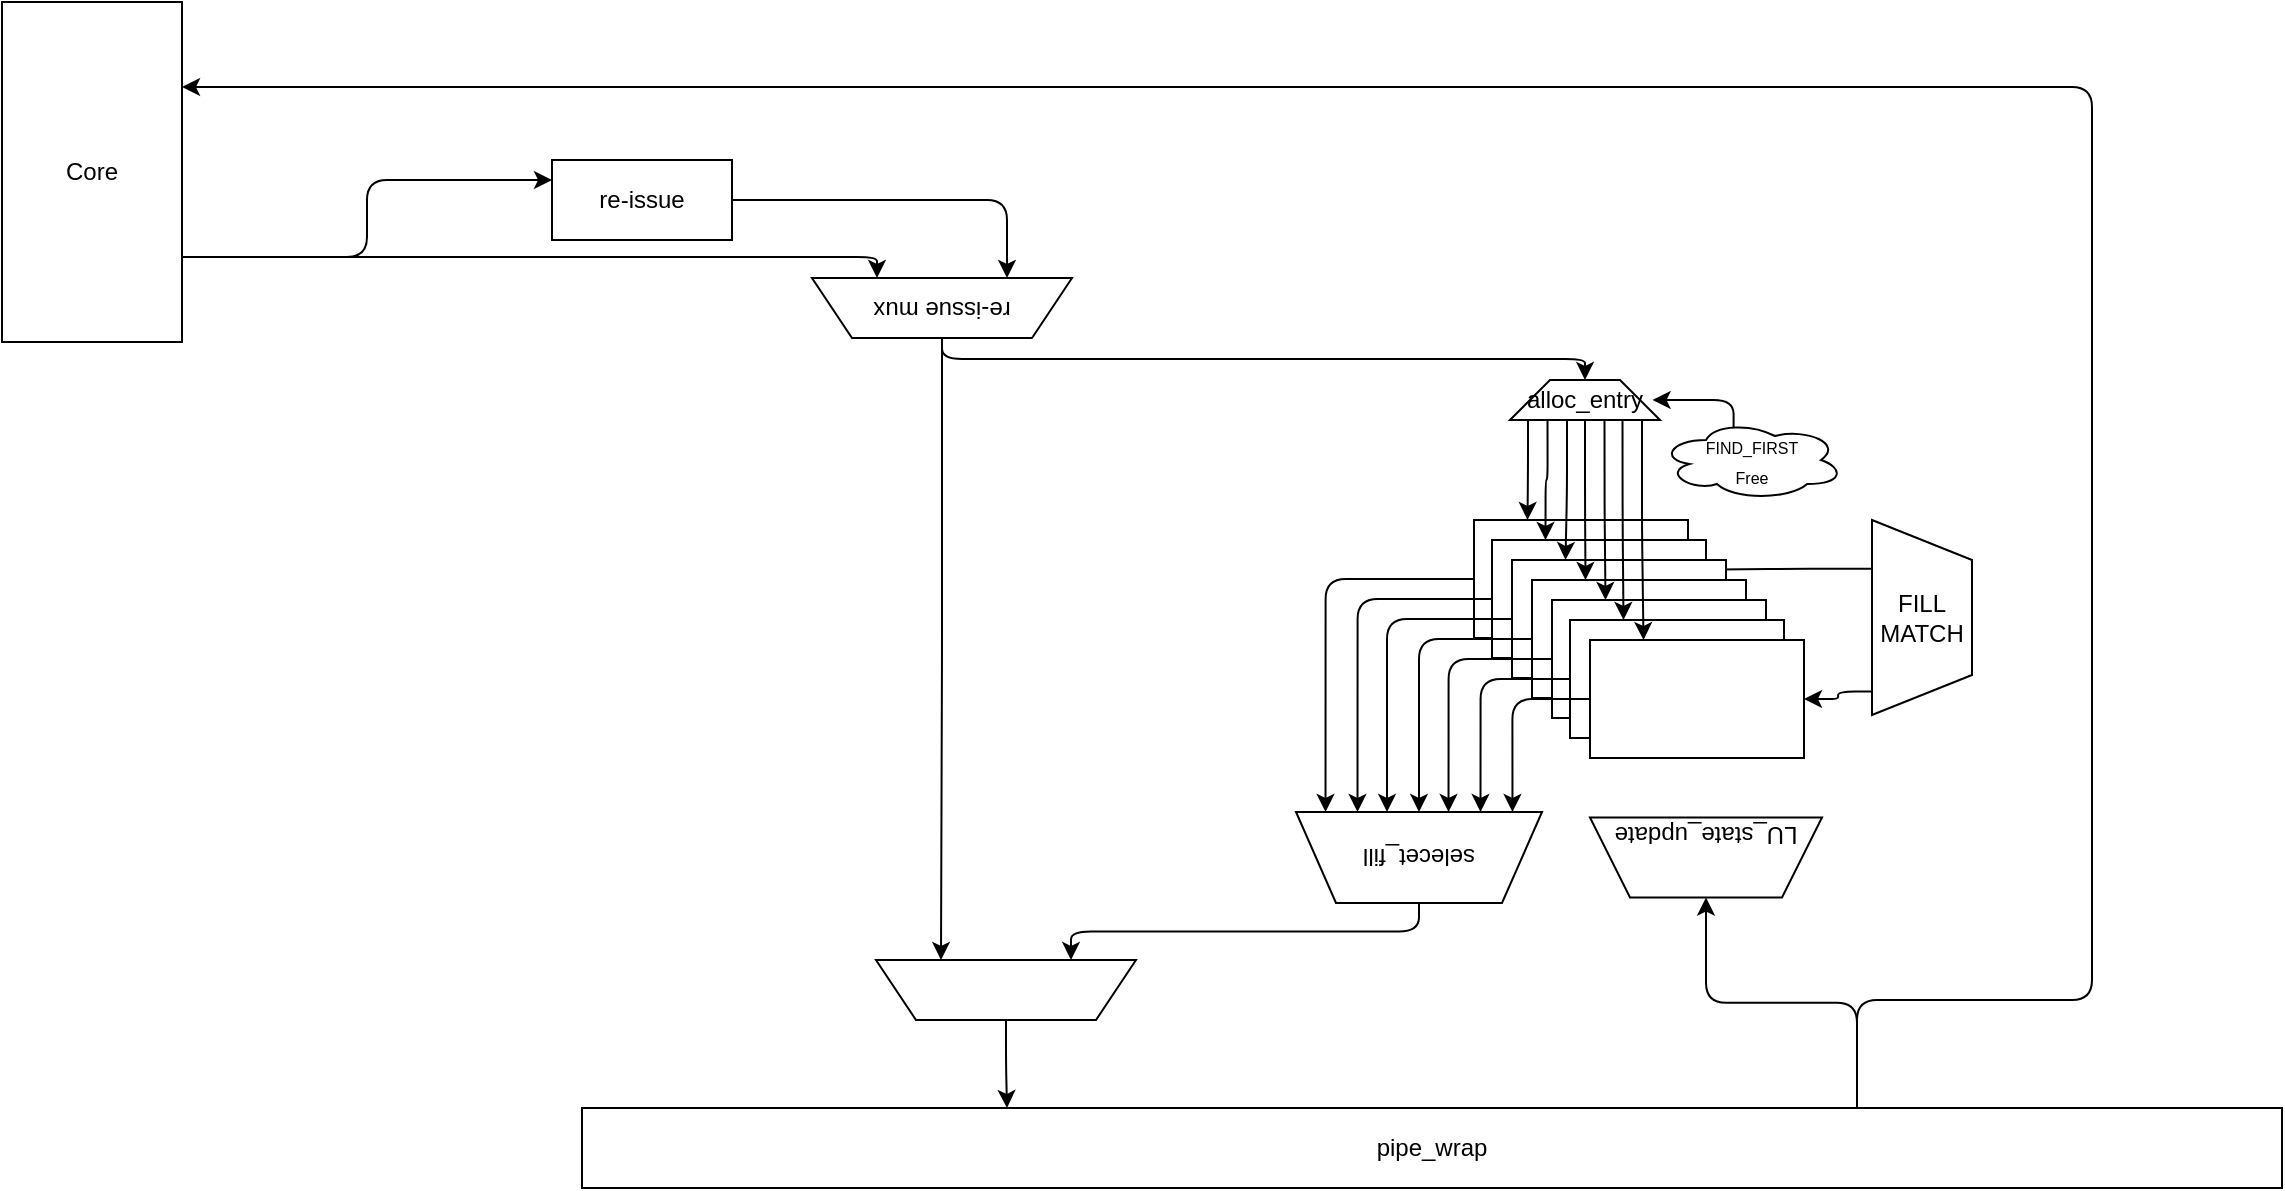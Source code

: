 <mxfile>
    <diagram id="Kbkckm6aRAk5_doEy37T" name="tq">
        <mxGraphModel dx="1820" dy="376" grid="1" gridSize="10" guides="1" tooltips="1" connect="1" arrows="1" fold="1" page="1" pageScale="1" pageWidth="850" pageHeight="1100" math="0" shadow="0">
            <root>
                <mxCell id="0"/>
                <mxCell id="1" parent="0"/>
                <mxCell id="xGoYDT_pu2_UHd9pQnfm-51" style="edgeStyle=orthogonalEdgeStyle;html=1;exitX=0;exitY=0.5;exitDx=0;exitDy=0;entryX=0.88;entryY=1;entryDx=0;entryDy=0;entryPerimeter=0;" parent="1" source="xGoYDT_pu2_UHd9pQnfm-1" target="xGoYDT_pu2_UHd9pQnfm-49" edge="1">
                    <mxGeometry relative="1" as="geometry"/>
                </mxCell>
                <mxCell id="xGoYDT_pu2_UHd9pQnfm-1" value="" style="rounded=0;whiteSpace=wrap;html=1;" parent="1" vertex="1">
                    <mxGeometry x="221" y="300" width="107" height="59" as="geometry"/>
                </mxCell>
                <mxCell id="xGoYDT_pu2_UHd9pQnfm-20" style="edgeStyle=orthogonalEdgeStyle;html=1;exitX=1;exitY=0.5;exitDx=0;exitDy=0;entryX=0.25;entryY=1;entryDx=0;entryDy=0;" parent="1" source="xGoYDT_pu2_UHd9pQnfm-7" target="xGoYDT_pu2_UHd9pQnfm-8" edge="1">
                    <mxGeometry relative="1" as="geometry"/>
                </mxCell>
                <mxCell id="xGoYDT_pu2_UHd9pQnfm-7" value="re-issue" style="rounded=0;whiteSpace=wrap;html=1;" parent="1" vertex="1">
                    <mxGeometry x="-240" y="120" width="90" height="40" as="geometry"/>
                </mxCell>
                <mxCell id="xGoYDT_pu2_UHd9pQnfm-12" style="edgeStyle=orthogonalEdgeStyle;html=1;exitX=0.5;exitY=0;exitDx=0;exitDy=0;entryX=0.5;entryY=0;entryDx=0;entryDy=0;entryPerimeter=0;" parent="1" source="xGoYDT_pu2_UHd9pQnfm-8" target="xGoYDT_pu2_UHd9pQnfm-25" edge="1">
                    <mxGeometry relative="1" as="geometry"/>
                </mxCell>
                <mxCell id="xGoYDT_pu2_UHd9pQnfm-48" style="edgeStyle=orthogonalEdgeStyle;html=1;exitX=0.5;exitY=0;exitDx=0;exitDy=0;entryX=0.75;entryY=1;entryDx=0;entryDy=0;" parent="1" source="xGoYDT_pu2_UHd9pQnfm-8" target="xGoYDT_pu2_UHd9pQnfm-47" edge="1">
                    <mxGeometry relative="1" as="geometry"/>
                </mxCell>
                <mxCell id="xGoYDT_pu2_UHd9pQnfm-8" value="re-issue mux" style="shape=trapezoid;perimeter=trapezoidPerimeter;whiteSpace=wrap;html=1;fixedSize=1;rotation=-180;direction=east;verticalAlign=top;horizontal=1;" parent="1" vertex="1">
                    <mxGeometry x="-110" y="179" width="130" height="30" as="geometry"/>
                </mxCell>
                <mxCell id="xGoYDT_pu2_UHd9pQnfm-42" style="edgeStyle=orthogonalEdgeStyle;html=1;exitX=0.75;exitY=0;exitDx=0;exitDy=0;entryX=0.5;entryY=0;entryDx=0;entryDy=0;entryPerimeter=0;" parent="1" source="xGoYDT_pu2_UHd9pQnfm-14" target="xGoYDT_pu2_UHd9pQnfm-41" edge="1">
                    <mxGeometry relative="1" as="geometry">
                        <mxPoint x="380.5" y="674" as="sourcePoint"/>
                    </mxGeometry>
                </mxCell>
                <mxCell id="xGoYDT_pu2_UHd9pQnfm-43" style="edgeStyle=orthogonalEdgeStyle;html=1;exitX=0.75;exitY=0;exitDx=0;exitDy=0;entryX=1;entryY=0.25;entryDx=0;entryDy=0;" parent="1" source="xGoYDT_pu2_UHd9pQnfm-14" target="xGoYDT_pu2_UHd9pQnfm-16" edge="1">
                    <mxGeometry relative="1" as="geometry">
                        <mxPoint x="-370" y="40" as="targetPoint"/>
                        <Array as="points">
                            <mxPoint x="413" y="540"/>
                            <mxPoint x="530" y="540"/>
                            <mxPoint x="530" y="84"/>
                        </Array>
                    </mxGeometry>
                </mxCell>
                <mxCell id="xGoYDT_pu2_UHd9pQnfm-14" value="pipe_wrap" style="rounded=0;whiteSpace=wrap;html=1;" parent="1" vertex="1">
                    <mxGeometry x="-225" y="594" width="850" height="40" as="geometry"/>
                </mxCell>
                <mxCell id="xGoYDT_pu2_UHd9pQnfm-18" style="edgeStyle=orthogonalEdgeStyle;html=1;entryX=0;entryY=0.25;entryDx=0;entryDy=0;exitX=1;exitY=0.75;exitDx=0;exitDy=0;" parent="1" source="xGoYDT_pu2_UHd9pQnfm-16" target="xGoYDT_pu2_UHd9pQnfm-7" edge="1">
                    <mxGeometry relative="1" as="geometry">
                        <mxPoint x="-332" y="260" as="sourcePoint"/>
                    </mxGeometry>
                </mxCell>
                <mxCell id="xGoYDT_pu2_UHd9pQnfm-45" style="edgeStyle=orthogonalEdgeStyle;html=1;exitX=1;exitY=0.75;exitDx=0;exitDy=0;entryX=0.75;entryY=1;entryDx=0;entryDy=0;" parent="1" source="xGoYDT_pu2_UHd9pQnfm-16" target="xGoYDT_pu2_UHd9pQnfm-8" edge="1">
                    <mxGeometry relative="1" as="geometry"/>
                </mxCell>
                <mxCell id="xGoYDT_pu2_UHd9pQnfm-16" value="Core" style="rounded=0;whiteSpace=wrap;html=1;" parent="1" vertex="1">
                    <mxGeometry x="-515" y="41" width="90" height="170" as="geometry"/>
                </mxCell>
                <mxCell id="xGoYDT_pu2_UHd9pQnfm-66" style="edgeStyle=orthogonalEdgeStyle;html=1;exitX=0.12;exitY=1;exitDx=0;exitDy=0;exitPerimeter=0;entryX=0.25;entryY=0;entryDx=0;entryDy=0;" parent="1" source="xGoYDT_pu2_UHd9pQnfm-25" target="xGoYDT_pu2_UHd9pQnfm-1" edge="1">
                    <mxGeometry relative="1" as="geometry"/>
                </mxCell>
                <mxCell id="xGoYDT_pu2_UHd9pQnfm-67" style="edgeStyle=orthogonalEdgeStyle;html=1;exitX=0.25;exitY=1;exitDx=0;exitDy=0;exitPerimeter=0;entryX=0.25;entryY=0;entryDx=0;entryDy=0;" parent="1" source="xGoYDT_pu2_UHd9pQnfm-25" target="xGoYDT_pu2_UHd9pQnfm-52" edge="1">
                    <mxGeometry relative="1" as="geometry"/>
                </mxCell>
                <mxCell id="xGoYDT_pu2_UHd9pQnfm-69" style="edgeStyle=orthogonalEdgeStyle;html=1;exitX=0.25;exitY=0;exitDx=0;exitDy=0;entryX=0.25;entryY=0;entryDx=0;entryDy=0;" parent="1" source="xGoYDT_pu2_UHd9pQnfm-54" target="xGoYDT_pu2_UHd9pQnfm-53" edge="1">
                    <mxGeometry relative="1" as="geometry"/>
                </mxCell>
                <mxCell id="xGoYDT_pu2_UHd9pQnfm-25" value="alloc_entry" style="shape=trapezoid;perimeter=trapezoidPerimeter;whiteSpace=wrap;html=1;fixedSize=1;points=[[0,1,0,0,0],[0.03,0.73,0,0,0],[0.05,0.5,0,0,0],[0.07,0.28,0,0,0],[0.09,0.08,0,0,0],[0.12,1,0,0,0],[0.25,0,0,0,0],[0.25,1,0,0,0],[0.38,1,0,0,0],[0.5,0,0,0,0],[0.5,1,0,0,0],[0.63,1,0,0,0],[0.75,0,0,0,0],[0.75,1,0,0,0],[0.88,1,0,0,0],[0.91,0.08,0,0,0],[0.93,0.28,0,0,0],[0.95,0.5,0,0,0],[0.97,0.73,0,0,0],[1,1,0,0,0]];rotation=0;" parent="1" vertex="1">
                    <mxGeometry x="239" y="230" width="75" height="20" as="geometry"/>
                </mxCell>
                <mxCell id="xGoYDT_pu2_UHd9pQnfm-41" value="LU_state_update" style="shape=trapezoid;perimeter=trapezoidPerimeter;whiteSpace=wrap;html=1;fixedSize=1;points=[[0,1,0,0,0],[0.03,0.73,0,0,0],[0.05,0.5,0,0,0],[0.07,0.28,0,0,0],[0.09,0.08,0,0,0],[0.12,1,0,0,0],[0.25,0,0,0,0],[0.25,1,0,0,0],[0.38,1,0,0,0],[0.5,0,0,0,0],[0.5,1,0,0,0],[0.63,1,0,0,0],[0.75,0,0,0,0],[0.75,1,0,0,0],[0.88,1,0,0,0],[0.91,0.08,0,0,0],[0.93,0.28,0,0,0],[0.95,0.5,0,0,0],[0.97,0.73,0,0,0],[1,1,0,0,0]];rotation=-180;horizontal=1;textDirection=ltr;verticalAlign=bottom;" parent="1" vertex="1">
                    <mxGeometry x="279" y="448.75" width="116" height="40" as="geometry"/>
                </mxCell>
                <mxCell id="xGoYDT_pu2_UHd9pQnfm-79" style="edgeStyle=orthogonalEdgeStyle;html=1;exitX=0.88;exitY=1;exitDx=0;exitDy=0;exitPerimeter=0;fontSize=8;" parent="1" source="xGoYDT_pu2_UHd9pQnfm-46" target="xGoYDT_pu2_UHd9pQnfm-57" edge="1">
                    <mxGeometry relative="1" as="geometry"/>
                </mxCell>
                <mxCell id="xGoYDT_pu2_UHd9pQnfm-80" style="edgeStyle=orthogonalEdgeStyle;html=1;exitX=0.25;exitY=1;exitDx=0;exitDy=0;exitPerimeter=0;entryX=1;entryY=0.25;entryDx=0;entryDy=0;fontSize=8;" parent="1" source="xGoYDT_pu2_UHd9pQnfm-46" target="xGoYDT_pu2_UHd9pQnfm-52" edge="1">
                    <mxGeometry relative="1" as="geometry"/>
                </mxCell>
                <mxCell id="xGoYDT_pu2_UHd9pQnfm-46" value="FILL&lt;br&gt;MATCH" style="shape=trapezoid;perimeter=trapezoidPerimeter;whiteSpace=wrap;html=1;fixedSize=1;points=[[0,1,0,0,0],[0.03,0.73,0,0,0],[0.05,0.5,0,0,0],[0.07,0.28,0,0,0],[0.09,0.08,0,0,0],[0.12,1,0,0,0],[0.25,0,0,0,0],[0.25,1,0,0,0],[0.38,1,0,0,0],[0.5,0,0,0,0],[0.5,1,0,0,0],[0.63,1,0,0,0],[0.75,0,0,0,0],[0.75,1,0,0,0],[0.88,1,0,0,0],[0.91,0.08,0,0,0],[0.93,0.28,0,0,0],[0.95,0.5,0,0,0],[0.97,0.73,0,0,0],[1,1,0,0,0]];rotation=90;horizontal=0;" parent="1" vertex="1">
                    <mxGeometry x="396.25" y="323.75" width="97.5" height="50" as="geometry"/>
                </mxCell>
                <mxCell id="xGoYDT_pu2_UHd9pQnfm-81" style="edgeStyle=orthogonalEdgeStyle;html=1;exitX=0.5;exitY=0;exitDx=0;exitDy=0;entryX=0.25;entryY=0;entryDx=0;entryDy=0;fontSize=8;" parent="1" source="xGoYDT_pu2_UHd9pQnfm-47" target="xGoYDT_pu2_UHd9pQnfm-14" edge="1">
                    <mxGeometry relative="1" as="geometry"/>
                </mxCell>
                <mxCell id="xGoYDT_pu2_UHd9pQnfm-47" value="" style="shape=trapezoid;perimeter=trapezoidPerimeter;whiteSpace=wrap;html=1;fixedSize=1;rotation=-180;direction=east;" parent="1" vertex="1">
                    <mxGeometry x="-78" y="520" width="130" height="30" as="geometry"/>
                </mxCell>
                <mxCell id="xGoYDT_pu2_UHd9pQnfm-50" style="edgeStyle=orthogonalEdgeStyle;html=1;exitX=0.5;exitY=0;exitDx=0;exitDy=0;exitPerimeter=0;entryX=0.25;entryY=1;entryDx=0;entryDy=0;" parent="1" source="xGoYDT_pu2_UHd9pQnfm-49" target="xGoYDT_pu2_UHd9pQnfm-47" edge="1">
                    <mxGeometry relative="1" as="geometry"/>
                </mxCell>
                <mxCell id="xGoYDT_pu2_UHd9pQnfm-49" value="selecet_fill" style="shape=trapezoid;perimeter=trapezoidPerimeter;whiteSpace=wrap;html=1;fixedSize=1;points=[[0,1,0,0,0],[0.03,0.73,0,0,0],[0.05,0.5,0,0,0],[0.07,0.28,0,0,0],[0.09,0.08,0,0,0],[0.12,1,0,0,0],[0.25,0,0,0,0],[0.25,1,0,0,0],[0.38,1,0,0,0],[0.5,0,0,0,0],[0.5,1,0,0,0],[0.63,1,0,0,0],[0.75,0,0,0,0],[0.75,1,0,0,0],[0.88,1,0,0,0],[0.91,0.08,0,0,0],[0.93,0.28,0,0,0],[0.95,0.5,0,0,0],[0.97,0.73,0,0,0],[1,1,0,0,0]];rotation=-180;" parent="1" vertex="1">
                    <mxGeometry x="132" y="446" width="123" height="45.5" as="geometry"/>
                </mxCell>
                <mxCell id="xGoYDT_pu2_UHd9pQnfm-59" style="edgeStyle=orthogonalEdgeStyle;html=1;exitX=0;exitY=0.5;exitDx=0;exitDy=0;entryX=0.75;entryY=1;entryDx=0;entryDy=0;entryPerimeter=0;" parent="1" source="xGoYDT_pu2_UHd9pQnfm-52" target="xGoYDT_pu2_UHd9pQnfm-49" edge="1">
                    <mxGeometry relative="1" as="geometry"/>
                </mxCell>
                <mxCell id="xGoYDT_pu2_UHd9pQnfm-52" value="" style="rounded=0;whiteSpace=wrap;html=1;" parent="1" vertex="1">
                    <mxGeometry x="230" y="310" width="107" height="59" as="geometry"/>
                </mxCell>
                <mxCell id="xGoYDT_pu2_UHd9pQnfm-60" style="edgeStyle=orthogonalEdgeStyle;html=1;exitX=0;exitY=0.5;exitDx=0;exitDy=0;entryX=0.63;entryY=1;entryDx=0;entryDy=0;entryPerimeter=0;" parent="1" source="xGoYDT_pu2_UHd9pQnfm-53" target="xGoYDT_pu2_UHd9pQnfm-49" edge="1">
                    <mxGeometry relative="1" as="geometry"/>
                </mxCell>
                <mxCell id="xGoYDT_pu2_UHd9pQnfm-53" value="" style="rounded=0;whiteSpace=wrap;html=1;" parent="1" vertex="1">
                    <mxGeometry x="240" y="320" width="107" height="59" as="geometry"/>
                </mxCell>
                <mxCell id="xGoYDT_pu2_UHd9pQnfm-61" style="edgeStyle=orthogonalEdgeStyle;html=1;exitX=0;exitY=0.5;exitDx=0;exitDy=0;entryX=0.5;entryY=1;entryDx=0;entryDy=0;entryPerimeter=0;" parent="1" source="xGoYDT_pu2_UHd9pQnfm-54" target="xGoYDT_pu2_UHd9pQnfm-49" edge="1">
                    <mxGeometry relative="1" as="geometry"/>
                </mxCell>
                <mxCell id="xGoYDT_pu2_UHd9pQnfm-54" value="" style="rounded=0;whiteSpace=wrap;html=1;" parent="1" vertex="1">
                    <mxGeometry x="250" y="330" width="107" height="59" as="geometry"/>
                </mxCell>
                <mxCell id="xGoYDT_pu2_UHd9pQnfm-62" style="edgeStyle=orthogonalEdgeStyle;html=1;exitX=0;exitY=0.5;exitDx=0;exitDy=0;entryX=0.38;entryY=1;entryDx=0;entryDy=0;entryPerimeter=0;" parent="1" source="xGoYDT_pu2_UHd9pQnfm-55" target="xGoYDT_pu2_UHd9pQnfm-49" edge="1">
                    <mxGeometry relative="1" as="geometry"/>
                </mxCell>
                <mxCell id="xGoYDT_pu2_UHd9pQnfm-55" value="" style="rounded=0;whiteSpace=wrap;html=1;" parent="1" vertex="1">
                    <mxGeometry x="260" y="340" width="107" height="59" as="geometry"/>
                </mxCell>
                <mxCell id="xGoYDT_pu2_UHd9pQnfm-63" style="edgeStyle=orthogonalEdgeStyle;html=1;exitX=0;exitY=0.5;exitDx=0;exitDy=0;entryX=0.25;entryY=1;entryDx=0;entryDy=0;entryPerimeter=0;" parent="1" source="xGoYDT_pu2_UHd9pQnfm-56" target="xGoYDT_pu2_UHd9pQnfm-49" edge="1">
                    <mxGeometry relative="1" as="geometry"/>
                </mxCell>
                <mxCell id="xGoYDT_pu2_UHd9pQnfm-56" value="" style="rounded=0;whiteSpace=wrap;html=1;" parent="1" vertex="1">
                    <mxGeometry x="269" y="350" width="107" height="59" as="geometry"/>
                </mxCell>
                <mxCell id="xGoYDT_pu2_UHd9pQnfm-64" style="edgeStyle=orthogonalEdgeStyle;html=1;exitX=0;exitY=0.5;exitDx=0;exitDy=0;entryX=0.12;entryY=1;entryDx=0;entryDy=0;entryPerimeter=0;" parent="1" source="xGoYDT_pu2_UHd9pQnfm-57" target="xGoYDT_pu2_UHd9pQnfm-49" edge="1">
                    <mxGeometry relative="1" as="geometry"/>
                </mxCell>
                <mxCell id="xGoYDT_pu2_UHd9pQnfm-57" value="" style="rounded=0;whiteSpace=wrap;html=1;" parent="1" vertex="1">
                    <mxGeometry x="279" y="360" width="107" height="59" as="geometry"/>
                </mxCell>
                <mxCell id="xGoYDT_pu2_UHd9pQnfm-68" style="edgeStyle=orthogonalEdgeStyle;html=1;exitX=0.38;exitY=1;exitDx=0;exitDy=0;exitPerimeter=0;entryX=0.25;entryY=0;entryDx=0;entryDy=0;" parent="1" source="xGoYDT_pu2_UHd9pQnfm-25" target="xGoYDT_pu2_UHd9pQnfm-53" edge="1">
                    <mxGeometry relative="1" as="geometry"/>
                </mxCell>
                <mxCell id="xGoYDT_pu2_UHd9pQnfm-70" style="edgeStyle=orthogonalEdgeStyle;html=1;exitX=0.5;exitY=1;exitDx=0;exitDy=0;exitPerimeter=0;entryX=0.25;entryY=0;entryDx=0;entryDy=0;" parent="1" source="xGoYDT_pu2_UHd9pQnfm-25" target="xGoYDT_pu2_UHd9pQnfm-54" edge="1">
                    <mxGeometry relative="1" as="geometry">
                        <mxPoint x="320" y="280" as="targetPoint"/>
                    </mxGeometry>
                </mxCell>
                <mxCell id="xGoYDT_pu2_UHd9pQnfm-71" style="edgeStyle=orthogonalEdgeStyle;html=1;exitX=0.63;exitY=1;exitDx=0;exitDy=0;exitPerimeter=0;entryX=0.25;entryY=0;entryDx=0;entryDy=0;" parent="1" source="xGoYDT_pu2_UHd9pQnfm-25" target="xGoYDT_pu2_UHd9pQnfm-55" edge="1">
                    <mxGeometry relative="1" as="geometry"/>
                </mxCell>
                <mxCell id="xGoYDT_pu2_UHd9pQnfm-72" style="edgeStyle=orthogonalEdgeStyle;html=1;exitX=0.75;exitY=1;exitDx=0;exitDy=0;exitPerimeter=0;entryX=0.25;entryY=0;entryDx=0;entryDy=0;" parent="1" source="xGoYDT_pu2_UHd9pQnfm-25" target="xGoYDT_pu2_UHd9pQnfm-56" edge="1">
                    <mxGeometry relative="1" as="geometry"/>
                </mxCell>
                <mxCell id="xGoYDT_pu2_UHd9pQnfm-73" style="edgeStyle=orthogonalEdgeStyle;html=1;exitX=0.88;exitY=1;exitDx=0;exitDy=0;exitPerimeter=0;entryX=0.25;entryY=0;entryDx=0;entryDy=0;" parent="1" source="xGoYDT_pu2_UHd9pQnfm-25" target="xGoYDT_pu2_UHd9pQnfm-57" edge="1">
                    <mxGeometry relative="1" as="geometry"/>
                </mxCell>
                <mxCell id="xGoYDT_pu2_UHd9pQnfm-77" style="edgeStyle=orthogonalEdgeStyle;html=1;exitX=0.4;exitY=0.1;exitDx=0;exitDy=0;exitPerimeter=0;entryX=0.95;entryY=0.5;entryDx=0;entryDy=0;entryPerimeter=0;fontSize=8;" parent="1" source="xGoYDT_pu2_UHd9pQnfm-75" target="xGoYDT_pu2_UHd9pQnfm-25" edge="1">
                    <mxGeometry relative="1" as="geometry"/>
                </mxCell>
                <mxCell id="xGoYDT_pu2_UHd9pQnfm-75" value="&lt;font style=&quot;font-size: 8px;&quot;&gt;FIND_FIRST&lt;br&gt;Free&lt;/font&gt;" style="ellipse;shape=cloud;whiteSpace=wrap;html=1;" parent="1" vertex="1">
                    <mxGeometry x="314" y="250" width="92" height="40" as="geometry"/>
                </mxCell>
            </root>
        </mxGraphModel>
    </diagram>
    <diagram id="IHiNHNxCexlWUtnC_lKz" name="tq_entry_fsm">
        <mxGraphModel dx="970" dy="376" grid="1" gridSize="10" guides="1" tooltips="1" connect="1" arrows="1" fold="1" page="1" pageScale="1" pageWidth="850" pageHeight="1100" math="0" shadow="0">
            <root>
                <mxCell id="0"/>
                <mxCell id="1" parent="0"/>
                <mxCell id="3" value="S_IDLE" style="ellipse;whiteSpace=wrap;html=1;aspect=fixed;" parent="1" vertex="1">
                    <mxGeometry x="40" y="40" width="140" height="140" as="geometry"/>
                </mxCell>
                <mxCell id="24" style="edgeStyle=none;html=1;exitX=0.96;exitY=0.29;exitDx=0;exitDy=0;exitPerimeter=0;entryX=0;entryY=1;entryDx=0;entryDy=0;" parent="1" source="4" target="7" edge="1">
                    <mxGeometry relative="1" as="geometry"/>
                </mxCell>
                <mxCell id="4" value="S_LU_CORE" style="ellipse;whiteSpace=wrap;html=1;aspect=fixed;points=[[0,0.5,0,0,0],[0.15,0.15,0,0,0],[0.15,0.85,0,0,0],[0.5,0,0,0,0],[0.5,1,0,0,0],[0.85,0.15,0,0,0],[0.85,0.85,0,0,0],[0.96,0.29,0,0,0],[1,0.5,0,0,0]];" parent="1" vertex="1">
                    <mxGeometry x="40" y="530" width="140" height="140" as="geometry"/>
                </mxCell>
                <mxCell id="23" style="edgeStyle=none;html=1;exitX=0;exitY=0;exitDx=0;exitDy=0;entryX=1;entryY=1;entryDx=0;entryDy=0;" parent="1" source="5" target="7" edge="1">
                    <mxGeometry relative="1" as="geometry"/>
                </mxCell>
                <mxCell id="5" value="S_MB_WAIT_FILL" style="ellipse;whiteSpace=wrap;html=1;aspect=fixed;" parent="1" vertex="1">
                    <mxGeometry x="670" y="530" width="140" height="140" as="geometry"/>
                </mxCell>
                <mxCell id="22" style="edgeStyle=none;html=1;exitX=0;exitY=1;exitDx=0;exitDy=0;entryX=1;entryY=0;entryDx=0;entryDy=0;" parent="1" source="6" target="7" edge="1">
                    <mxGeometry relative="1" as="geometry"/>
                </mxCell>
                <mxCell id="6" value="S_MB_FILL_READY" style="ellipse;whiteSpace=wrap;html=1;aspect=fixed;" parent="1" vertex="1">
                    <mxGeometry x="670" y="40" width="140" height="140" as="geometry"/>
                </mxCell>
                <mxCell id="7" value="S_ERROR" style="ellipse;whiteSpace=wrap;html=1;aspect=fixed;" parent="1" vertex="1">
                    <mxGeometry x="350" y="290" width="100" height="100" as="geometry"/>
                </mxCell>
                <mxCell id="8" value="" style="endArrow=classic;html=1;entryX=1;entryY=1;entryDx=0;entryDy=0;exitX=1;exitY=0;exitDx=0;exitDy=0;" parent="1" source="4" target="3" edge="1">
                    <mxGeometry relative="1" as="geometry">
                        <mxPoint x="200" y="330" as="sourcePoint"/>
                        <mxPoint x="300" y="330" as="targetPoint"/>
                    </mxGeometry>
                </mxCell>
                <mxCell id="9" value="pipe_lu_rsp_q3.valid&lt;br&gt;pipe_lu_rsp_q3.lu_result == HIT" style="edgeLabel;resizable=0;html=1;align=center;verticalAlign=middle;" parent="8" connectable="0" vertex="1">
                    <mxGeometry relative="1" as="geometry">
                        <mxPoint y="35" as="offset"/>
                    </mxGeometry>
                </mxCell>
                <mxCell id="10" value="allocate entry" style="endArrow=classic;html=1;entryX=0;entryY=0;entryDx=0;entryDy=0;exitX=0;exitY=1;exitDx=0;exitDy=0;" parent="1" source="3" target="4" edge="1">
                    <mxGeometry x="-0.179" y="-1" relative="1" as="geometry">
                        <mxPoint x="199.497" y="390.503" as="sourcePoint"/>
                        <mxPoint x="199.497" y="159.497" as="targetPoint"/>
                        <mxPoint as="offset"/>
                    </mxGeometry>
                </mxCell>
                <mxCell id="12" value="" style="endArrow=classic;html=1;exitX=1;exitY=0.5;exitDx=0;exitDy=0;" parent="1" source="4" target="5" edge="1">
                    <mxGeometry relative="1" as="geometry">
                        <mxPoint x="370.003" y="469.997" as="sourcePoint"/>
                        <mxPoint x="370.003" y="701.003" as="targetPoint"/>
                    </mxGeometry>
                </mxCell>
                <mxCell id="13" value="Label" style="edgeLabel;resizable=0;html=1;align=center;verticalAlign=middle;" parent="12" connectable="0" vertex="1">
                    <mxGeometry relative="1" as="geometry"/>
                </mxCell>
                <mxCell id="14" value="" style="endArrow=classic;html=1;exitX=0.5;exitY=0;exitDx=0;exitDy=0;entryX=0.5;entryY=1;entryDx=0;entryDy=0;" parent="1" source="5" target="6" edge="1">
                    <mxGeometry relative="1" as="geometry">
                        <mxPoint x="220.0" y="440" as="sourcePoint"/>
                        <mxPoint x="435" y="440" as="targetPoint"/>
                    </mxGeometry>
                </mxCell>
                <mxCell id="15" value="Label" style="edgeLabel;resizable=0;html=1;align=center;verticalAlign=middle;" parent="14" connectable="0" vertex="1">
                    <mxGeometry relative="1" as="geometry"/>
                </mxCell>
                <mxCell id="16" value="" style="endArrow=classic;html=1;exitX=0;exitY=0.5;exitDx=0;exitDy=0;entryX=1;entryY=0.5;entryDx=0;entryDy=0;" parent="1" source="6" target="3" edge="1">
                    <mxGeometry relative="1" as="geometry">
                        <mxPoint x="505" y="370" as="sourcePoint"/>
                        <mxPoint x="260" y="160" as="targetPoint"/>
                    </mxGeometry>
                </mxCell>
                <mxCell id="17" value="Label" style="edgeLabel;resizable=0;html=1;align=center;verticalAlign=middle;" parent="16" connectable="0" vertex="1">
                    <mxGeometry relative="1" as="geometry"/>
                </mxCell>
                <mxCell id="21" style="edgeStyle=none;html=1;exitX=0;exitY=0;exitDx=0;exitDy=0;entryX=0.5;entryY=0;entryDx=0;entryDy=0;" parent="1" source="7" target="7" edge="1">
                    <mxGeometry relative="1" as="geometry">
                        <Array as="points">
                            <mxPoint x="360" y="260"/>
                        </Array>
                    </mxGeometry>
                </mxCell>
            </root>
        </mxGraphModel>
    </diagram>
    <diagram id="mtr4HigltmeyWXLGOGA0" name="cache_pipe">
        <mxGraphModel dx="970" dy="376" grid="1" gridSize="10" guides="1" tooltips="1" connect="1" arrows="1" fold="1" page="1" pageScale="1" pageWidth="850" pageHeight="1100" math="0" shadow="0">
            <root>
                <mxCell id="0"/>
                <mxCell id="1" parent="0"/>
                <mxCell id="SRmGR7wUElkMrILKvyFR-1" value="S_ERROR" style="ellipse;whiteSpace=wrap;html=1;aspect=fixed;" vertex="1" parent="1">
                    <mxGeometry x="350" y="290" width="100" height="100" as="geometry"/>
                </mxCell>
            </root>
        </mxGraphModel>
    </diagram>
</mxfile>